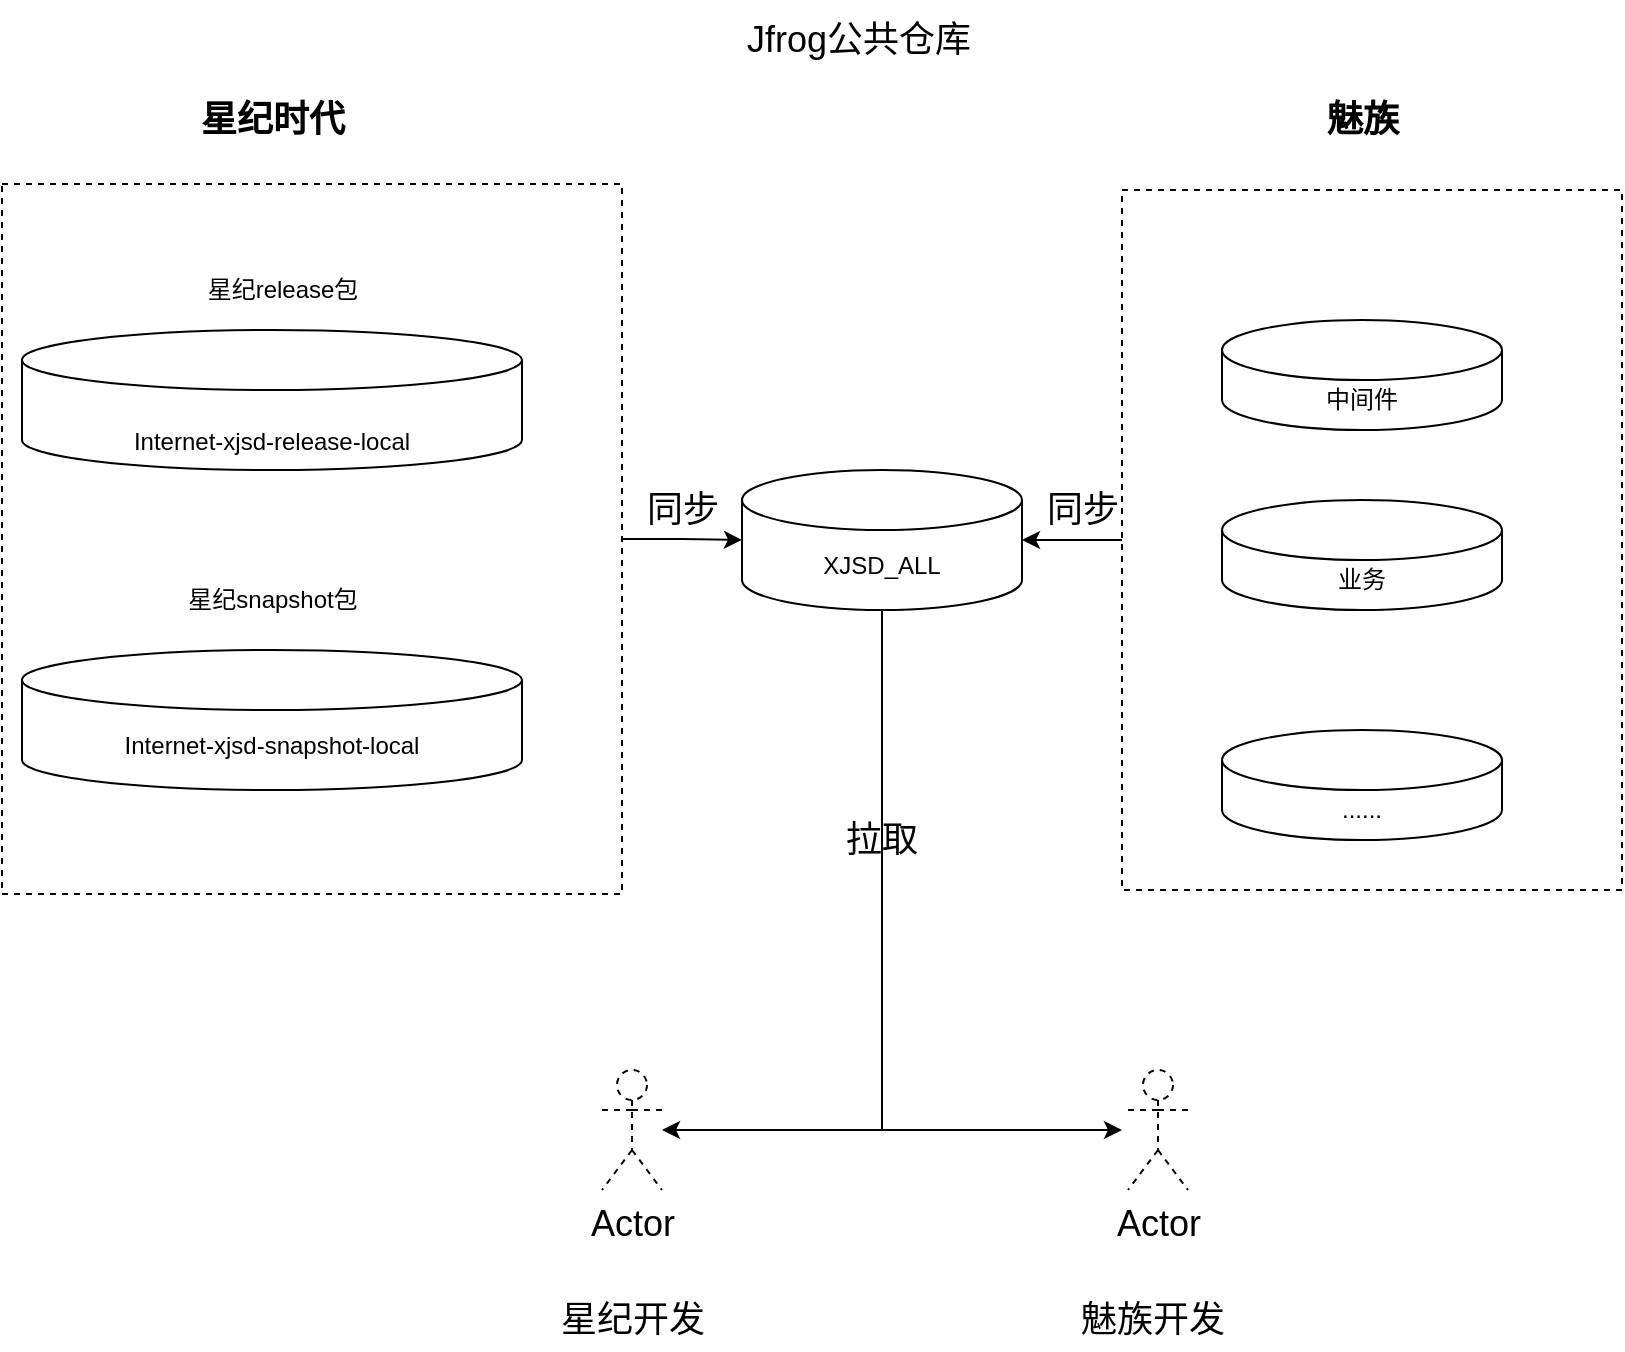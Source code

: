 <mxfile version="20.2.3" type="github">
  <diagram id="UXu-VpOf8_MtuWrnlRLW" name="第 1 页">
    <mxGraphModel dx="1422" dy="794" grid="1" gridSize="10" guides="1" tooltips="1" connect="1" arrows="1" fold="1" page="1" pageScale="1" pageWidth="827" pageHeight="1169" math="0" shadow="0">
      <root>
        <mxCell id="0" />
        <mxCell id="1" parent="0" />
        <mxCell id="O7N98wWspYXnRWToDIyV-20" style="edgeStyle=orthogonalEdgeStyle;rounded=0;orthogonalLoop=1;jettySize=auto;html=1;entryX=1;entryY=0.5;entryDx=0;entryDy=0;entryPerimeter=0;fontSize=18;" edge="1" parent="1" source="O7N98wWspYXnRWToDIyV-14" target="O7N98wWspYXnRWToDIyV-7">
          <mxGeometry relative="1" as="geometry" />
        </mxCell>
        <mxCell id="O7N98wWspYXnRWToDIyV-14" value="" style="rounded=0;whiteSpace=wrap;html=1;dashed=1;" vertex="1" parent="1">
          <mxGeometry x="570" y="110" width="250" height="350" as="geometry" />
        </mxCell>
        <mxCell id="O7N98wWspYXnRWToDIyV-19" style="edgeStyle=orthogonalEdgeStyle;rounded=0;orthogonalLoop=1;jettySize=auto;html=1;exitX=1;exitY=0.5;exitDx=0;exitDy=0;entryX=0;entryY=0.5;entryDx=0;entryDy=0;entryPerimeter=0;fontSize=18;" edge="1" parent="1" source="O7N98wWspYXnRWToDIyV-15" target="O7N98wWspYXnRWToDIyV-7">
          <mxGeometry relative="1" as="geometry" />
        </mxCell>
        <mxCell id="O7N98wWspYXnRWToDIyV-15" value="" style="rounded=0;whiteSpace=wrap;html=1;dashed=1;" vertex="1" parent="1">
          <mxGeometry x="10" y="107" width="310" height="355" as="geometry" />
        </mxCell>
        <mxCell id="O7N98wWspYXnRWToDIyV-3" value="&lt;br&gt;Internet-xjsd-release-local" style="shape=cylinder3;whiteSpace=wrap;html=1;boundedLbl=1;backgroundOutline=1;size=15;" vertex="1" parent="1">
          <mxGeometry x="20" y="180" width="250" height="70" as="geometry" />
        </mxCell>
        <mxCell id="O7N98wWspYXnRWToDIyV-4" value="Internet-xjsd-snapshot-local" style="shape=cylinder3;whiteSpace=wrap;html=1;boundedLbl=1;backgroundOutline=1;size=15;" vertex="1" parent="1">
          <mxGeometry x="20" y="340" width="250" height="70" as="geometry" />
        </mxCell>
        <mxCell id="O7N98wWspYXnRWToDIyV-5" value="星纪release包" style="text;html=1;align=center;verticalAlign=middle;resizable=0;points=[];autosize=1;strokeColor=none;fillColor=none;" vertex="1" parent="1">
          <mxGeometry x="95" y="145" width="110" height="30" as="geometry" />
        </mxCell>
        <mxCell id="O7N98wWspYXnRWToDIyV-6" value="星纪snapshot包" style="text;html=1;align=center;verticalAlign=middle;resizable=0;points=[];autosize=1;strokeColor=none;fillColor=none;" vertex="1" parent="1">
          <mxGeometry x="85" y="300" width="120" height="30" as="geometry" />
        </mxCell>
        <mxCell id="O7N98wWspYXnRWToDIyV-28" style="edgeStyle=orthogonalEdgeStyle;rounded=0;orthogonalLoop=1;jettySize=auto;html=1;fontSize=18;" edge="1" parent="1" source="O7N98wWspYXnRWToDIyV-7" target="O7N98wWspYXnRWToDIyV-23">
          <mxGeometry relative="1" as="geometry">
            <Array as="points">
              <mxPoint x="450" y="580" />
            </Array>
          </mxGeometry>
        </mxCell>
        <mxCell id="O7N98wWspYXnRWToDIyV-32" style="edgeStyle=orthogonalEdgeStyle;rounded=0;orthogonalLoop=1;jettySize=auto;html=1;fontSize=18;" edge="1" parent="1" source="O7N98wWspYXnRWToDIyV-7">
          <mxGeometry relative="1" as="geometry">
            <mxPoint x="570" y="580" as="targetPoint" />
            <Array as="points">
              <mxPoint x="450" y="580" />
            </Array>
          </mxGeometry>
        </mxCell>
        <mxCell id="O7N98wWspYXnRWToDIyV-7" value="XJSD_ALL" style="shape=cylinder3;whiteSpace=wrap;html=1;boundedLbl=1;backgroundOutline=1;size=15;" vertex="1" parent="1">
          <mxGeometry x="380" y="250" width="140" height="70" as="geometry" />
        </mxCell>
        <mxCell id="O7N98wWspYXnRWToDIyV-8" value="中间件" style="shape=cylinder3;whiteSpace=wrap;html=1;boundedLbl=1;backgroundOutline=1;size=15;" vertex="1" parent="1">
          <mxGeometry x="620" y="175" width="140" height="55" as="geometry" />
        </mxCell>
        <mxCell id="O7N98wWspYXnRWToDIyV-9" value="业务" style="shape=cylinder3;whiteSpace=wrap;html=1;boundedLbl=1;backgroundOutline=1;size=15;" vertex="1" parent="1">
          <mxGeometry x="620" y="265" width="140" height="55" as="geometry" />
        </mxCell>
        <mxCell id="O7N98wWspYXnRWToDIyV-10" value="......" style="shape=cylinder3;whiteSpace=wrap;html=1;boundedLbl=1;backgroundOutline=1;size=15;" vertex="1" parent="1">
          <mxGeometry x="620" y="380" width="140" height="55" as="geometry" />
        </mxCell>
        <mxCell id="O7N98wWspYXnRWToDIyV-17" value="&lt;font style=&quot;font-size: 18px;&quot;&gt;星纪时代&lt;/font&gt;" style="text;html=1;align=center;verticalAlign=middle;resizable=0;points=[];autosize=1;strokeColor=none;fillColor=none;fontStyle=1" vertex="1" parent="1">
          <mxGeometry x="95" y="55" width="100" height="40" as="geometry" />
        </mxCell>
        <mxCell id="O7N98wWspYXnRWToDIyV-18" value="&lt;font style=&quot;font-size: 18px;&quot;&gt;魅族&lt;/font&gt;" style="text;html=1;align=center;verticalAlign=middle;resizable=0;points=[];autosize=1;strokeColor=none;fillColor=none;fontStyle=1" vertex="1" parent="1">
          <mxGeometry x="660" y="55" width="60" height="40" as="geometry" />
        </mxCell>
        <mxCell id="O7N98wWspYXnRWToDIyV-21" value="同步" style="text;html=1;align=center;verticalAlign=middle;resizable=0;points=[];autosize=1;strokeColor=none;fillColor=none;fontSize=18;" vertex="1" parent="1">
          <mxGeometry x="320" y="250" width="60" height="40" as="geometry" />
        </mxCell>
        <mxCell id="O7N98wWspYXnRWToDIyV-22" value="同步" style="text;html=1;align=center;verticalAlign=middle;resizable=0;points=[];autosize=1;strokeColor=none;fillColor=none;fontSize=18;" vertex="1" parent="1">
          <mxGeometry x="520" y="250" width="60" height="40" as="geometry" />
        </mxCell>
        <mxCell id="O7N98wWspYXnRWToDIyV-23" value="Actor" style="shape=umlActor;verticalLabelPosition=bottom;verticalAlign=top;html=1;outlineConnect=0;dashed=1;fontSize=18;" vertex="1" parent="1">
          <mxGeometry x="310" y="550" width="30" height="60" as="geometry" />
        </mxCell>
        <mxCell id="O7N98wWspYXnRWToDIyV-24" value="Actor" style="shape=umlActor;verticalLabelPosition=bottom;verticalAlign=top;html=1;outlineConnect=0;dashed=1;fontSize=18;fillColor=none;" vertex="1" parent="1">
          <mxGeometry x="573" y="550" width="30" height="60" as="geometry" />
        </mxCell>
        <mxCell id="O7N98wWspYXnRWToDIyV-33" value="星纪开发" style="text;html=1;strokeColor=none;fillColor=none;align=center;verticalAlign=middle;whiteSpace=wrap;rounded=0;dashed=1;fontSize=18;" vertex="1" parent="1">
          <mxGeometry x="282.5" y="660" width="85" height="30" as="geometry" />
        </mxCell>
        <mxCell id="O7N98wWspYXnRWToDIyV-34" value="魅族开发" style="text;html=1;strokeColor=none;fillColor=none;align=center;verticalAlign=middle;whiteSpace=wrap;rounded=0;dashed=1;fontSize=18;" vertex="1" parent="1">
          <mxGeometry x="542.5" y="660" width="85" height="30" as="geometry" />
        </mxCell>
        <mxCell id="O7N98wWspYXnRWToDIyV-35" value="拉取" style="text;html=1;strokeColor=none;fillColor=none;align=center;verticalAlign=middle;whiteSpace=wrap;rounded=0;dashed=1;fontSize=18;" vertex="1" parent="1">
          <mxGeometry x="420" y="420" width="60" height="30" as="geometry" />
        </mxCell>
        <mxCell id="O7N98wWspYXnRWToDIyV-36" value="Jfrog公共仓库" style="text;html=1;align=center;verticalAlign=middle;resizable=0;points=[];autosize=1;strokeColor=none;fillColor=none;fontSize=18;" vertex="1" parent="1">
          <mxGeometry x="367.5" y="15" width="140" height="40" as="geometry" />
        </mxCell>
      </root>
    </mxGraphModel>
  </diagram>
</mxfile>
